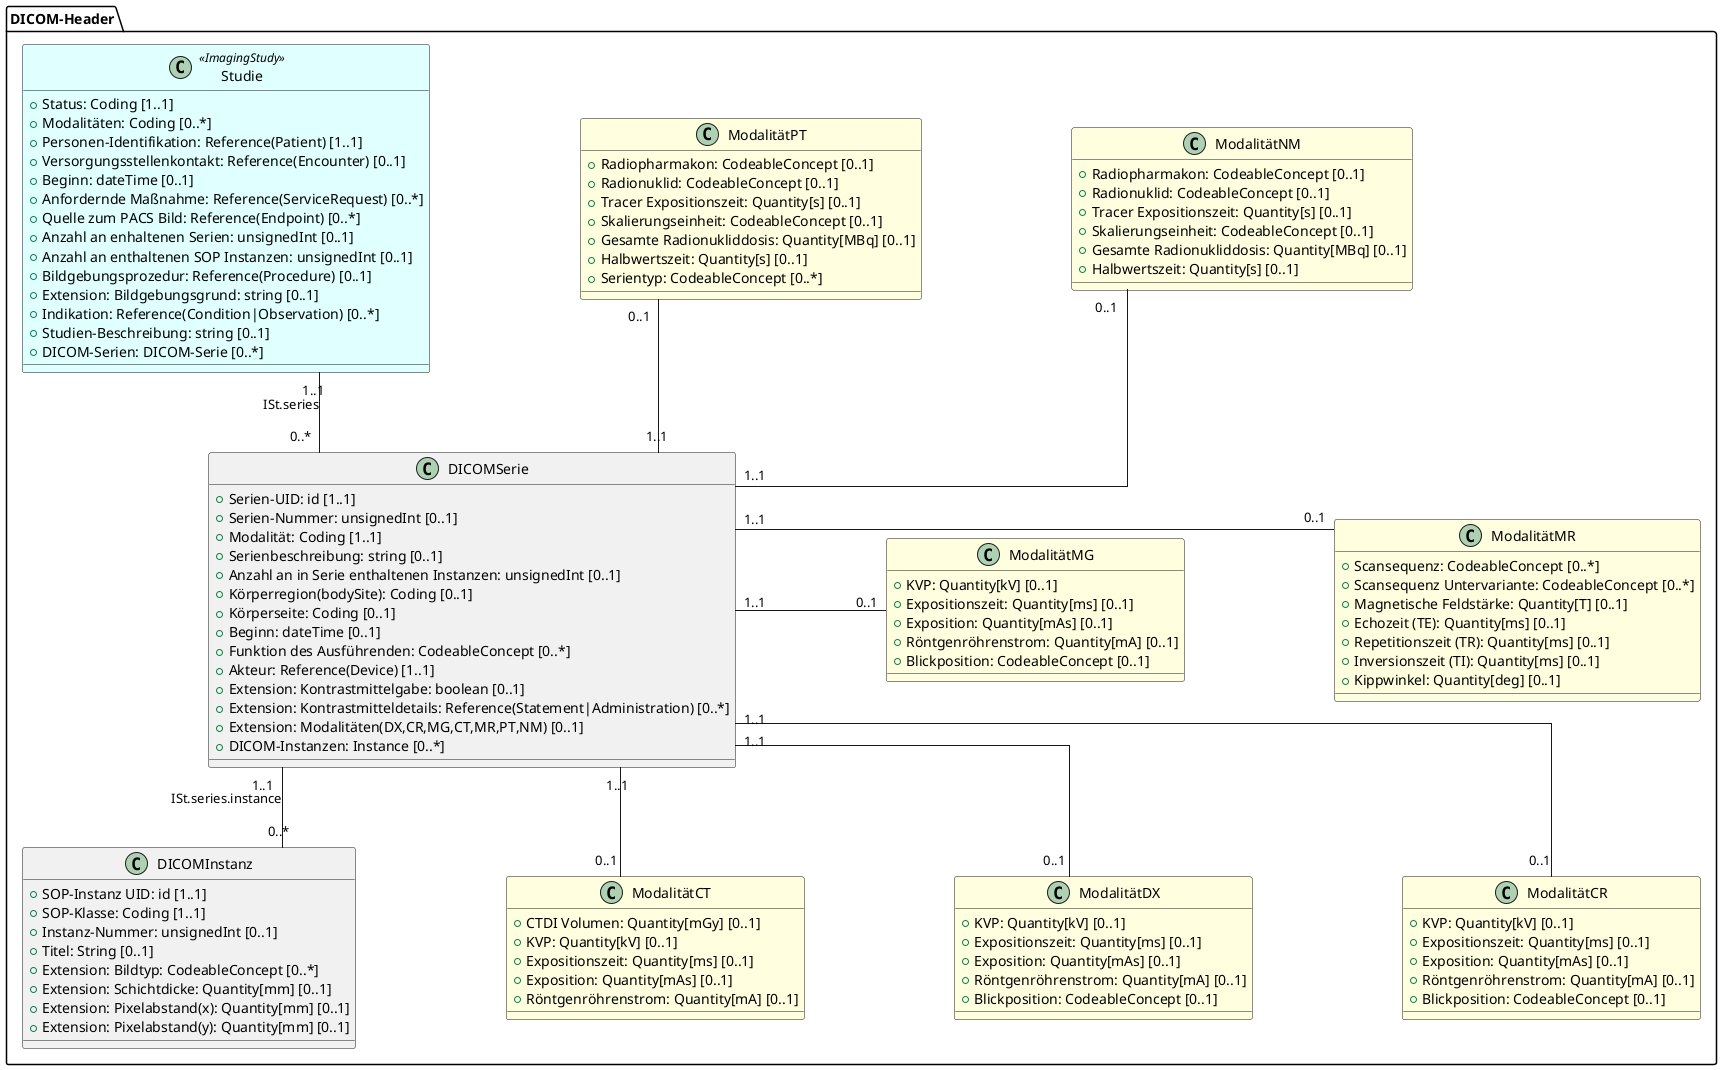 @startuml UML Modul Bildgebung
skinparam Linetype ortho
skinparam Nodesep 150
skinparam Ranksep 80
skinparam legendBackgroundColor #white

package "DICOM-Header" {
  class Studie <<ImagingStudy>> #LightCyan {
  + Status: Coding [1..1]
  + Modalitäten: Coding [0..*]
  + {field} Personen-Identifikation: Reference(Patient) [1..1]
  + {field} Versorgungsstellenkontakt: Reference(Encounter) [0..1]
  + Beginn: dateTime [0..1]
  + {field} Anfordernde Maßnahme: Reference(ServiceRequest) [0..*]
  + {field} Quelle zum PACS Bild: Reference(Endpoint) [0..*]
  + Anzahl an enhaltenen Serien: unsignedInt [0..1]
  + Anzahl an enthaltenen SOP Instanzen: unsignedInt [0..1]
  + {field} Bildgebungsprozedur: Reference(Procedure) [0..1]
  + Extension: Bildgebungsgrund: string [0..1]
  + {field} Indikation: Reference(Condition|Observation) [0..*]
  + Studien-Beschreibung: string [0..1]
  + DICOM-Serien: DICOM-Serie [0..*]
  }

  class DICOMSerie {
  + Serien-UID: id [1..1]
  + Serien-Nummer: unsignedInt [0..1]
  + Modalität: Coding [1..1]
  + Serienbeschreibung: string [0..1]
  + Anzahl an in Serie enthaltenen Instanzen: unsignedInt [0..1]
  + {field} Körperregion(bodySite): Coding [0..1]
  + Körperseite: Coding [0..1]
  + Beginn: dateTime [0..1]
  + Funktion des Ausführenden: CodeableConcept [0..*]
  + {field} Akteur: Reference(Device) [1..1]
  + Extension: Kontrastmittelgabe: boolean [0..1]
  + {field} Extension: Kontrastmitteldetails: Reference(Statement|Administration) [0..*]
  + {field} Extension: Modalitäten(DX,CR,MG,CT,MR,PT,NM) [0..1]
  + DICOM-Instanzen: Instance [0..*]
  }

  class DICOMInstanz {
  + SOP-Instanz UID: id [1..1]
  + SOP-Klasse: Coding [1..1]
  + Instanz-Nummer: unsignedInt [0..1]
  + Titel: String [0..1]
  + Extension: Bildtyp: CodeableConcept [0..*]
  + Extension: Schichtdicke: Quantity[mm] [0..1]
  + {field} Extension: Pixelabstand(x): Quantity[mm] [0..1]
  + {field} Extension: Pixelabstand(y): Quantity[mm] [0..1]
  }

  class ModalitätMR #LightYellow {
  + Scansequenz: CodeableConcept [0..*]
  + Scansequenz Untervariante: CodeableConcept [0..*]
  + Magnetische Feldstärke: Quantity[T] [0..1]
  + {field} Echozeit (TE): Quantity[ms] [0..1]
  + {field} Repetitionszeit (TR): Quantity[ms] [0..1]
  + {field} Inversionszeit (TI): Quantity[ms] [0..1]
  + Kippwinkel: Quantity[deg] [0..1]
  }

  class ModalitätCT #LightYellow {
  + CTDI Volumen: Quantity[mGy] [0..1]
  + KVP: Quantity[kV] [0..1]
  + Expositionszeit: Quantity[ms] [0..1]
  + Exposition: Quantity[mAs] [0..1]
  + Röntgenröhrenstrom: Quantity[mA] [0..1]
  } 

  class ModalitätDX #LightYellow {
  + KVP: Quantity[kV] [0..1]
  + Expositionszeit: Quantity[ms] [0..1]
  + Exposition: Quantity[mAs] [0..1]
  + Röntgenröhrenstrom: Quantity[mA] [0..1]
  + Blickposition: CodeableConcept [0..1]
  } 

  class ModalitätCR #LightYellow {
  + KVP: Quantity[kV] [0..1]
  + Expositionszeit: Quantity[ms] [0..1]
  + Exposition: Quantity[mAs] [0..1]
  + Röntgenröhrenstrom: Quantity[mA] [0..1]
  + Blickposition: CodeableConcept [0..1]
  } 

  class ModalitätMG #LightYellow {
  + KVP: Quantity[kV] [0..1]
  + Expositionszeit: Quantity[ms] [0..1]
  + Exposition: Quantity[mAs] [0..1]
  + Röntgenröhrenstrom: Quantity[mA] [0..1]
  + Blickposition: CodeableConcept [0..1]
  } 

  class ModalitätNM #LightYellow {
  + Radiopharmakon: CodeableConcept [0..1]
  + Radionuklid: CodeableConcept [0..1]
  + Tracer Expositionszeit: Quantity[s] [0..1]
  + Skalierungseinheit: CodeableConcept [0..1]
  + Gesamte Radionukliddosis: Quantity[MBq] [0..1]
  + Halbwertszeit: Quantity[s] [0..1]
  } 

  class ModalitätPT #LightYellow {
  + Radiopharmakon: CodeableConcept [0..1]
  + Radionuklid: CodeableConcept [0..1]
  + Tracer Expositionszeit: Quantity[s] [0..1]
  + Skalierungseinheit: CodeableConcept [0..1]
  + Gesamte Radionukliddosis: Quantity[MBq] [0..1]
  + Halbwertszeit: Quantity[s] [0..1]
  + Serientyp: CodeableConcept [0..*]
  }
}

DICOMSerie "1..1" -- "0..*" DICOMInstanz: ISt.series.instance
DICOMSerie "1..1" -r- "0..1" ModalitätMR
DICOMSerie "1..1" -- "0..1" ModalitätCT
DICOMSerie "1..1" -- "0..1" ModalitätDX
DICOMSerie "1..1" -- "0..1" ModalitätCR
DICOMSerie "1..1" -r- "0..1" ModalitätMG
DICOMSerie "1..1" -u- "0..1" ModalitätNM
DICOMSerie "1..1" -u- "0..1" ModalitätPT

Studie "1..1" -- "0..*" DICOMSerie: ISt.series

ModalitätPT -[hidden]r- ModalitätNM


@enduml
